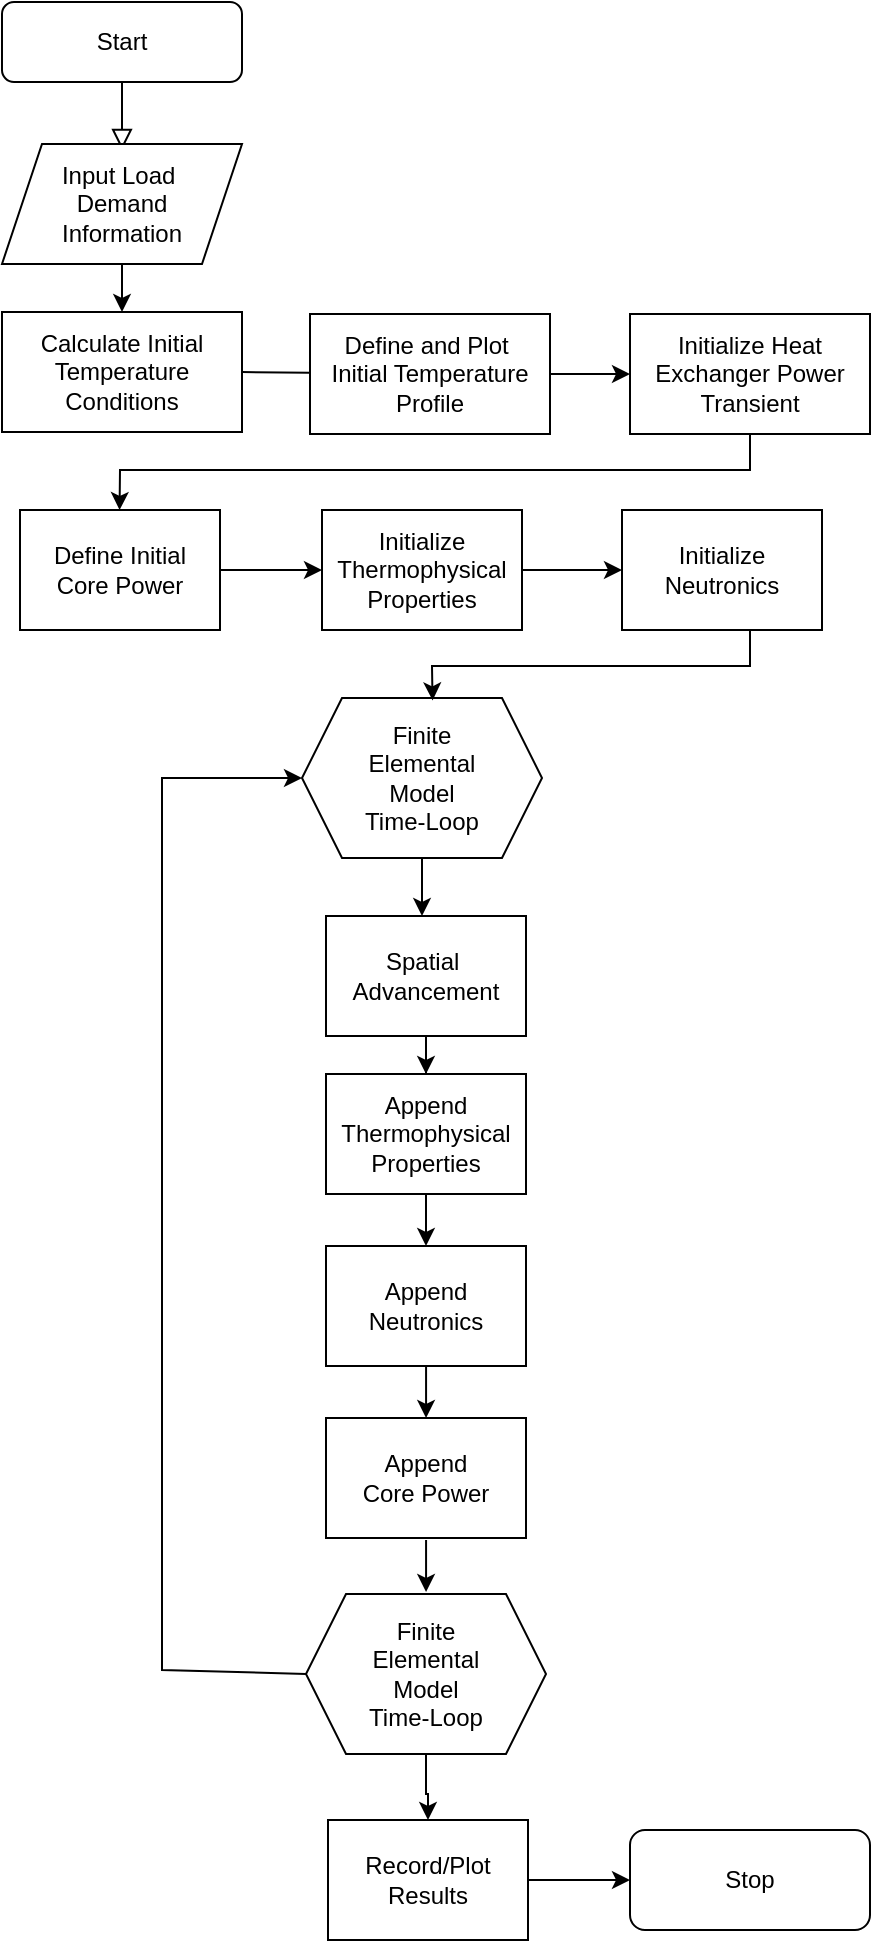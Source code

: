 <mxfile version="15.9.4" type="device"><diagram id="C5RBs43oDa-KdzZeNtuy" name="Page-1"><mxGraphModel dx="1597" dy="842" grid="1" gridSize="10" guides="1" tooltips="1" connect="1" arrows="1" fold="1" page="1" pageScale="1" pageWidth="827" pageHeight="1169" math="0" shadow="0"><root><mxCell id="WIyWlLk6GJQsqaUBKTNV-0"/><mxCell id="WIyWlLk6GJQsqaUBKTNV-1" parent="WIyWlLk6GJQsqaUBKTNV-0"/><mxCell id="WIyWlLk6GJQsqaUBKTNV-2" value="" style="rounded=0;html=1;jettySize=auto;orthogonalLoop=1;fontSize=11;endArrow=block;endFill=0;endSize=8;strokeWidth=1;shadow=0;labelBackgroundColor=none;edgeStyle=orthogonalEdgeStyle;" parent="WIyWlLk6GJQsqaUBKTNV-1" source="WIyWlLk6GJQsqaUBKTNV-3" edge="1"><mxGeometry relative="1" as="geometry"><mxPoint x="220" y="170" as="targetPoint"/></mxGeometry></mxCell><mxCell id="WIyWlLk6GJQsqaUBKTNV-3" value="Start" style="rounded=1;whiteSpace=wrap;html=1;fontSize=12;glass=0;strokeWidth=1;shadow=0;" parent="WIyWlLk6GJQsqaUBKTNV-1" vertex="1"><mxGeometry x="160" y="96" width="120" height="40" as="geometry"/></mxCell><mxCell id="FrEpIwxEG9DmAQTILEQe-0" value="Input Load&amp;nbsp;&lt;br&gt;Demand &lt;br&gt;Information" style="shape=parallelogram;perimeter=parallelogramPerimeter;whiteSpace=wrap;html=1;fixedSize=1;" vertex="1" parent="WIyWlLk6GJQsqaUBKTNV-1"><mxGeometry x="160" y="167" width="120" height="60" as="geometry"/></mxCell><mxCell id="FrEpIwxEG9DmAQTILEQe-1" value="" style="endArrow=classic;html=1;rounded=0;exitX=0.5;exitY=1;exitDx=0;exitDy=0;" edge="1" parent="WIyWlLk6GJQsqaUBKTNV-1" source="FrEpIwxEG9DmAQTILEQe-0" target="FrEpIwxEG9DmAQTILEQe-2"><mxGeometry width="50" height="50" relative="1" as="geometry"><mxPoint x="390" y="390" as="sourcePoint"/><mxPoint x="220" y="270" as="targetPoint"/></mxGeometry></mxCell><mxCell id="FrEpIwxEG9DmAQTILEQe-2" value="Calculate Initial&lt;br&gt;Temperature Conditions" style="rounded=0;whiteSpace=wrap;html=1;" vertex="1" parent="WIyWlLk6GJQsqaUBKTNV-1"><mxGeometry x="160" y="251" width="120" height="60" as="geometry"/></mxCell><mxCell id="FrEpIwxEG9DmAQTILEQe-3" value="" style="endArrow=classic;html=1;rounded=0;exitX=1;exitY=0.5;exitDx=0;exitDy=0;startArrow=none;" edge="1" parent="WIyWlLk6GJQsqaUBKTNV-1" source="FrEpIwxEG9DmAQTILEQe-4"><mxGeometry width="50" height="50" relative="1" as="geometry"><mxPoint x="390" y="380" as="sourcePoint"/><mxPoint x="330" y="281" as="targetPoint"/></mxGeometry></mxCell><mxCell id="FrEpIwxEG9DmAQTILEQe-7" value="" style="edgeStyle=orthogonalEdgeStyle;rounded=0;orthogonalLoop=1;jettySize=auto;html=1;" edge="1" parent="WIyWlLk6GJQsqaUBKTNV-1" source="FrEpIwxEG9DmAQTILEQe-4" target="FrEpIwxEG9DmAQTILEQe-6"><mxGeometry relative="1" as="geometry"/></mxCell><mxCell id="FrEpIwxEG9DmAQTILEQe-4" value="Define and Plot&amp;nbsp;&lt;br&gt;Initial Temperature&lt;br&gt;Profile" style="rounded=0;whiteSpace=wrap;html=1;" vertex="1" parent="WIyWlLk6GJQsqaUBKTNV-1"><mxGeometry x="314" y="252" width="120" height="60" as="geometry"/></mxCell><mxCell id="FrEpIwxEG9DmAQTILEQe-5" value="" style="endArrow=none;html=1;rounded=0;exitX=1;exitY=0.5;exitDx=0;exitDy=0;" edge="1" parent="WIyWlLk6GJQsqaUBKTNV-1" source="FrEpIwxEG9DmAQTILEQe-2" target="FrEpIwxEG9DmAQTILEQe-4"><mxGeometry width="50" height="50" relative="1" as="geometry"><mxPoint x="280" y="281" as="sourcePoint"/><mxPoint x="330" y="281" as="targetPoint"/></mxGeometry></mxCell><mxCell id="FrEpIwxEG9DmAQTILEQe-6" value="Initialize Heat Exchanger Power Transient" style="whiteSpace=wrap;html=1;rounded=0;" vertex="1" parent="WIyWlLk6GJQsqaUBKTNV-1"><mxGeometry x="474" y="252" width="120" height="60" as="geometry"/></mxCell><mxCell id="FrEpIwxEG9DmAQTILEQe-14" value="" style="edgeStyle=orthogonalEdgeStyle;rounded=0;orthogonalLoop=1;jettySize=auto;html=1;" edge="1" parent="WIyWlLk6GJQsqaUBKTNV-1" source="FrEpIwxEG9DmAQTILEQe-8"><mxGeometry relative="1" as="geometry"><mxPoint x="370" y="553" as="targetPoint"/><Array as="points"><mxPoint x="370" y="517"/><mxPoint x="370" y="517"/></Array></mxGeometry></mxCell><mxCell id="FrEpIwxEG9DmAQTILEQe-8" value="Finite&lt;br&gt;Elemental&lt;br&gt;Model&lt;br&gt;Time-Loop" style="shape=hexagon;perimeter=hexagonPerimeter2;whiteSpace=wrap;html=1;fixedSize=1;" vertex="1" parent="WIyWlLk6GJQsqaUBKTNV-1"><mxGeometry x="310" y="444" width="120" height="80" as="geometry"/></mxCell><mxCell id="FrEpIwxEG9DmAQTILEQe-11" value="" style="endArrow=classic;html=1;rounded=0;entryX=0.5;entryY=0;entryDx=0;entryDy=0;exitX=0.5;exitY=1;exitDx=0;exitDy=0;" edge="1" parent="WIyWlLk6GJQsqaUBKTNV-1" source="FrEpIwxEG9DmAQTILEQe-6"><mxGeometry width="50" height="50" relative="1" as="geometry"><mxPoint x="218.79" y="330" as="sourcePoint"/><mxPoint x="218.79" y="350" as="targetPoint"/><Array as="points"><mxPoint x="534" y="330"/><mxPoint x="219" y="330"/></Array></mxGeometry></mxCell><mxCell id="FrEpIwxEG9DmAQTILEQe-21" value="" style="edgeStyle=orthogonalEdgeStyle;rounded=0;orthogonalLoop=1;jettySize=auto;html=1;" edge="1" parent="WIyWlLk6GJQsqaUBKTNV-1" source="FrEpIwxEG9DmAQTILEQe-17" target="FrEpIwxEG9DmAQTILEQe-20"><mxGeometry relative="1" as="geometry"/></mxCell><mxCell id="FrEpIwxEG9DmAQTILEQe-17" value="Spatial&amp;nbsp;&lt;br&gt;Advancement" style="whiteSpace=wrap;html=1;" vertex="1" parent="WIyWlLk6GJQsqaUBKTNV-1"><mxGeometry x="322" y="553" width="100" height="60" as="geometry"/></mxCell><mxCell id="FrEpIwxEG9DmAQTILEQe-23" value="" style="edgeStyle=orthogonalEdgeStyle;rounded=0;orthogonalLoop=1;jettySize=auto;html=1;" edge="1" parent="WIyWlLk6GJQsqaUBKTNV-1" source="FrEpIwxEG9DmAQTILEQe-20" target="FrEpIwxEG9DmAQTILEQe-22"><mxGeometry relative="1" as="geometry"/></mxCell><mxCell id="FrEpIwxEG9DmAQTILEQe-20" value="Append Thermophysical Properties" style="whiteSpace=wrap;html=1;" vertex="1" parent="WIyWlLk6GJQsqaUBKTNV-1"><mxGeometry x="322" y="632" width="100" height="60" as="geometry"/></mxCell><mxCell id="FrEpIwxEG9DmAQTILEQe-22" value="Append Neutronics" style="whiteSpace=wrap;html=1;" vertex="1" parent="WIyWlLk6GJQsqaUBKTNV-1"><mxGeometry x="322" y="718" width="100" height="60" as="geometry"/></mxCell><mxCell id="FrEpIwxEG9DmAQTILEQe-32" value="" style="edgeStyle=orthogonalEdgeStyle;rounded=0;orthogonalLoop=1;jettySize=auto;html=1;" edge="1" parent="WIyWlLk6GJQsqaUBKTNV-1" source="FrEpIwxEG9DmAQTILEQe-33" target="FrEpIwxEG9DmAQTILEQe-35"><mxGeometry relative="1" as="geometry"/></mxCell><mxCell id="FrEpIwxEG9DmAQTILEQe-33" value="Define Initial &lt;br&gt;Core Power" style="whiteSpace=wrap;html=1;" vertex="1" parent="WIyWlLk6GJQsqaUBKTNV-1"><mxGeometry x="169" y="350" width="100" height="60" as="geometry"/></mxCell><mxCell id="FrEpIwxEG9DmAQTILEQe-34" value="" style="edgeStyle=orthogonalEdgeStyle;rounded=0;orthogonalLoop=1;jettySize=auto;html=1;" edge="1" parent="WIyWlLk6GJQsqaUBKTNV-1" source="FrEpIwxEG9DmAQTILEQe-35" target="FrEpIwxEG9DmAQTILEQe-36"><mxGeometry relative="1" as="geometry"/></mxCell><mxCell id="FrEpIwxEG9DmAQTILEQe-35" value="Initialize Thermophysical Properties" style="whiteSpace=wrap;html=1;" vertex="1" parent="WIyWlLk6GJQsqaUBKTNV-1"><mxGeometry x="320" y="350" width="100" height="60" as="geometry"/></mxCell><mxCell id="FrEpIwxEG9DmAQTILEQe-36" value="Initialize Neutronics" style="whiteSpace=wrap;html=1;" vertex="1" parent="WIyWlLk6GJQsqaUBKTNV-1"><mxGeometry x="470" y="350" width="100" height="60" as="geometry"/></mxCell><mxCell id="FrEpIwxEG9DmAQTILEQe-44" value="Append &lt;br&gt;Core Power" style="whiteSpace=wrap;html=1;" vertex="1" parent="WIyWlLk6GJQsqaUBKTNV-1"><mxGeometry x="322" y="804" width="100" height="60" as="geometry"/></mxCell><mxCell id="FrEpIwxEG9DmAQTILEQe-51" value="" style="edgeStyle=orthogonalEdgeStyle;rounded=0;orthogonalLoop=1;jettySize=auto;html=1;" edge="1" parent="WIyWlLk6GJQsqaUBKTNV-1"><mxGeometry relative="1" as="geometry"><mxPoint x="372.037" y="778" as="sourcePoint"/><mxPoint x="372.037" y="804" as="targetPoint"/></mxGeometry></mxCell><mxCell id="FrEpIwxEG9DmAQTILEQe-64" value="" style="edgeStyle=orthogonalEdgeStyle;rounded=0;orthogonalLoop=1;jettySize=auto;html=1;entryX=0.5;entryY=0;entryDx=0;entryDy=0;" edge="1" parent="WIyWlLk6GJQsqaUBKTNV-1" source="FrEpIwxEG9DmAQTILEQe-52" target="FrEpIwxEG9DmAQTILEQe-65"><mxGeometry relative="1" as="geometry"><mxPoint x="372" y="1062" as="targetPoint"/></mxGeometry></mxCell><mxCell id="FrEpIwxEG9DmAQTILEQe-52" value="Finite&lt;br&gt;Elemental&lt;br&gt;Model&lt;br&gt;Time-Loop" style="shape=hexagon;perimeter=hexagonPerimeter2;whiteSpace=wrap;html=1;fixedSize=1;" vertex="1" parent="WIyWlLk6GJQsqaUBKTNV-1"><mxGeometry x="312" y="892" width="120" height="80" as="geometry"/></mxCell><mxCell id="FrEpIwxEG9DmAQTILEQe-54" value="" style="edgeStyle=orthogonalEdgeStyle;rounded=0;orthogonalLoop=1;jettySize=auto;html=1;" edge="1" parent="WIyWlLk6GJQsqaUBKTNV-1"><mxGeometry relative="1" as="geometry"><mxPoint x="372.037" y="865" as="sourcePoint"/><mxPoint x="372.037" y="891" as="targetPoint"/></mxGeometry></mxCell><mxCell id="FrEpIwxEG9DmAQTILEQe-60" value="" style="endArrow=classic;html=1;rounded=0;entryX=0.544;entryY=0.015;entryDx=0;entryDy=0;exitX=0.5;exitY=1;exitDx=0;exitDy=0;entryPerimeter=0;" edge="1" parent="WIyWlLk6GJQsqaUBKTNV-1" target="FrEpIwxEG9DmAQTILEQe-8"><mxGeometry width="50" height="50" relative="1" as="geometry"><mxPoint x="534.0" y="410" as="sourcePoint"/><mxPoint x="218.79" y="448" as="targetPoint"/><Array as="points"><mxPoint x="534" y="428"/><mxPoint x="375" y="428"/></Array></mxGeometry></mxCell><mxCell id="FrEpIwxEG9DmAQTILEQe-62" value="" style="endArrow=classic;html=1;rounded=0;entryX=0;entryY=0.5;entryDx=0;entryDy=0;exitX=0;exitY=0.5;exitDx=0;exitDy=0;" edge="1" parent="WIyWlLk6GJQsqaUBKTNV-1" source="FrEpIwxEG9DmAQTILEQe-52" target="FrEpIwxEG9DmAQTILEQe-8"><mxGeometry width="50" height="50" relative="1" as="geometry"><mxPoint x="310" y="930" as="sourcePoint"/><mxPoint x="50" y="530" as="targetPoint"/><Array as="points"><mxPoint x="240" y="930"/><mxPoint x="240" y="484"/></Array></mxGeometry></mxCell><mxCell id="FrEpIwxEG9DmAQTILEQe-67" value="" style="edgeStyle=orthogonalEdgeStyle;rounded=0;orthogonalLoop=1;jettySize=auto;html=1;" edge="1" parent="WIyWlLk6GJQsqaUBKTNV-1" source="FrEpIwxEG9DmAQTILEQe-65" target="FrEpIwxEG9DmAQTILEQe-66"><mxGeometry relative="1" as="geometry"/></mxCell><mxCell id="FrEpIwxEG9DmAQTILEQe-65" value="Record/Plot&lt;br&gt;Results" style="whiteSpace=wrap;html=1;" vertex="1" parent="WIyWlLk6GJQsqaUBKTNV-1"><mxGeometry x="323" y="1005" width="100" height="60" as="geometry"/></mxCell><mxCell id="FrEpIwxEG9DmAQTILEQe-66" value="Stop" style="rounded=1;whiteSpace=wrap;html=1;" vertex="1" parent="WIyWlLk6GJQsqaUBKTNV-1"><mxGeometry x="474" y="1010" width="120" height="50" as="geometry"/></mxCell></root></mxGraphModel></diagram></mxfile>